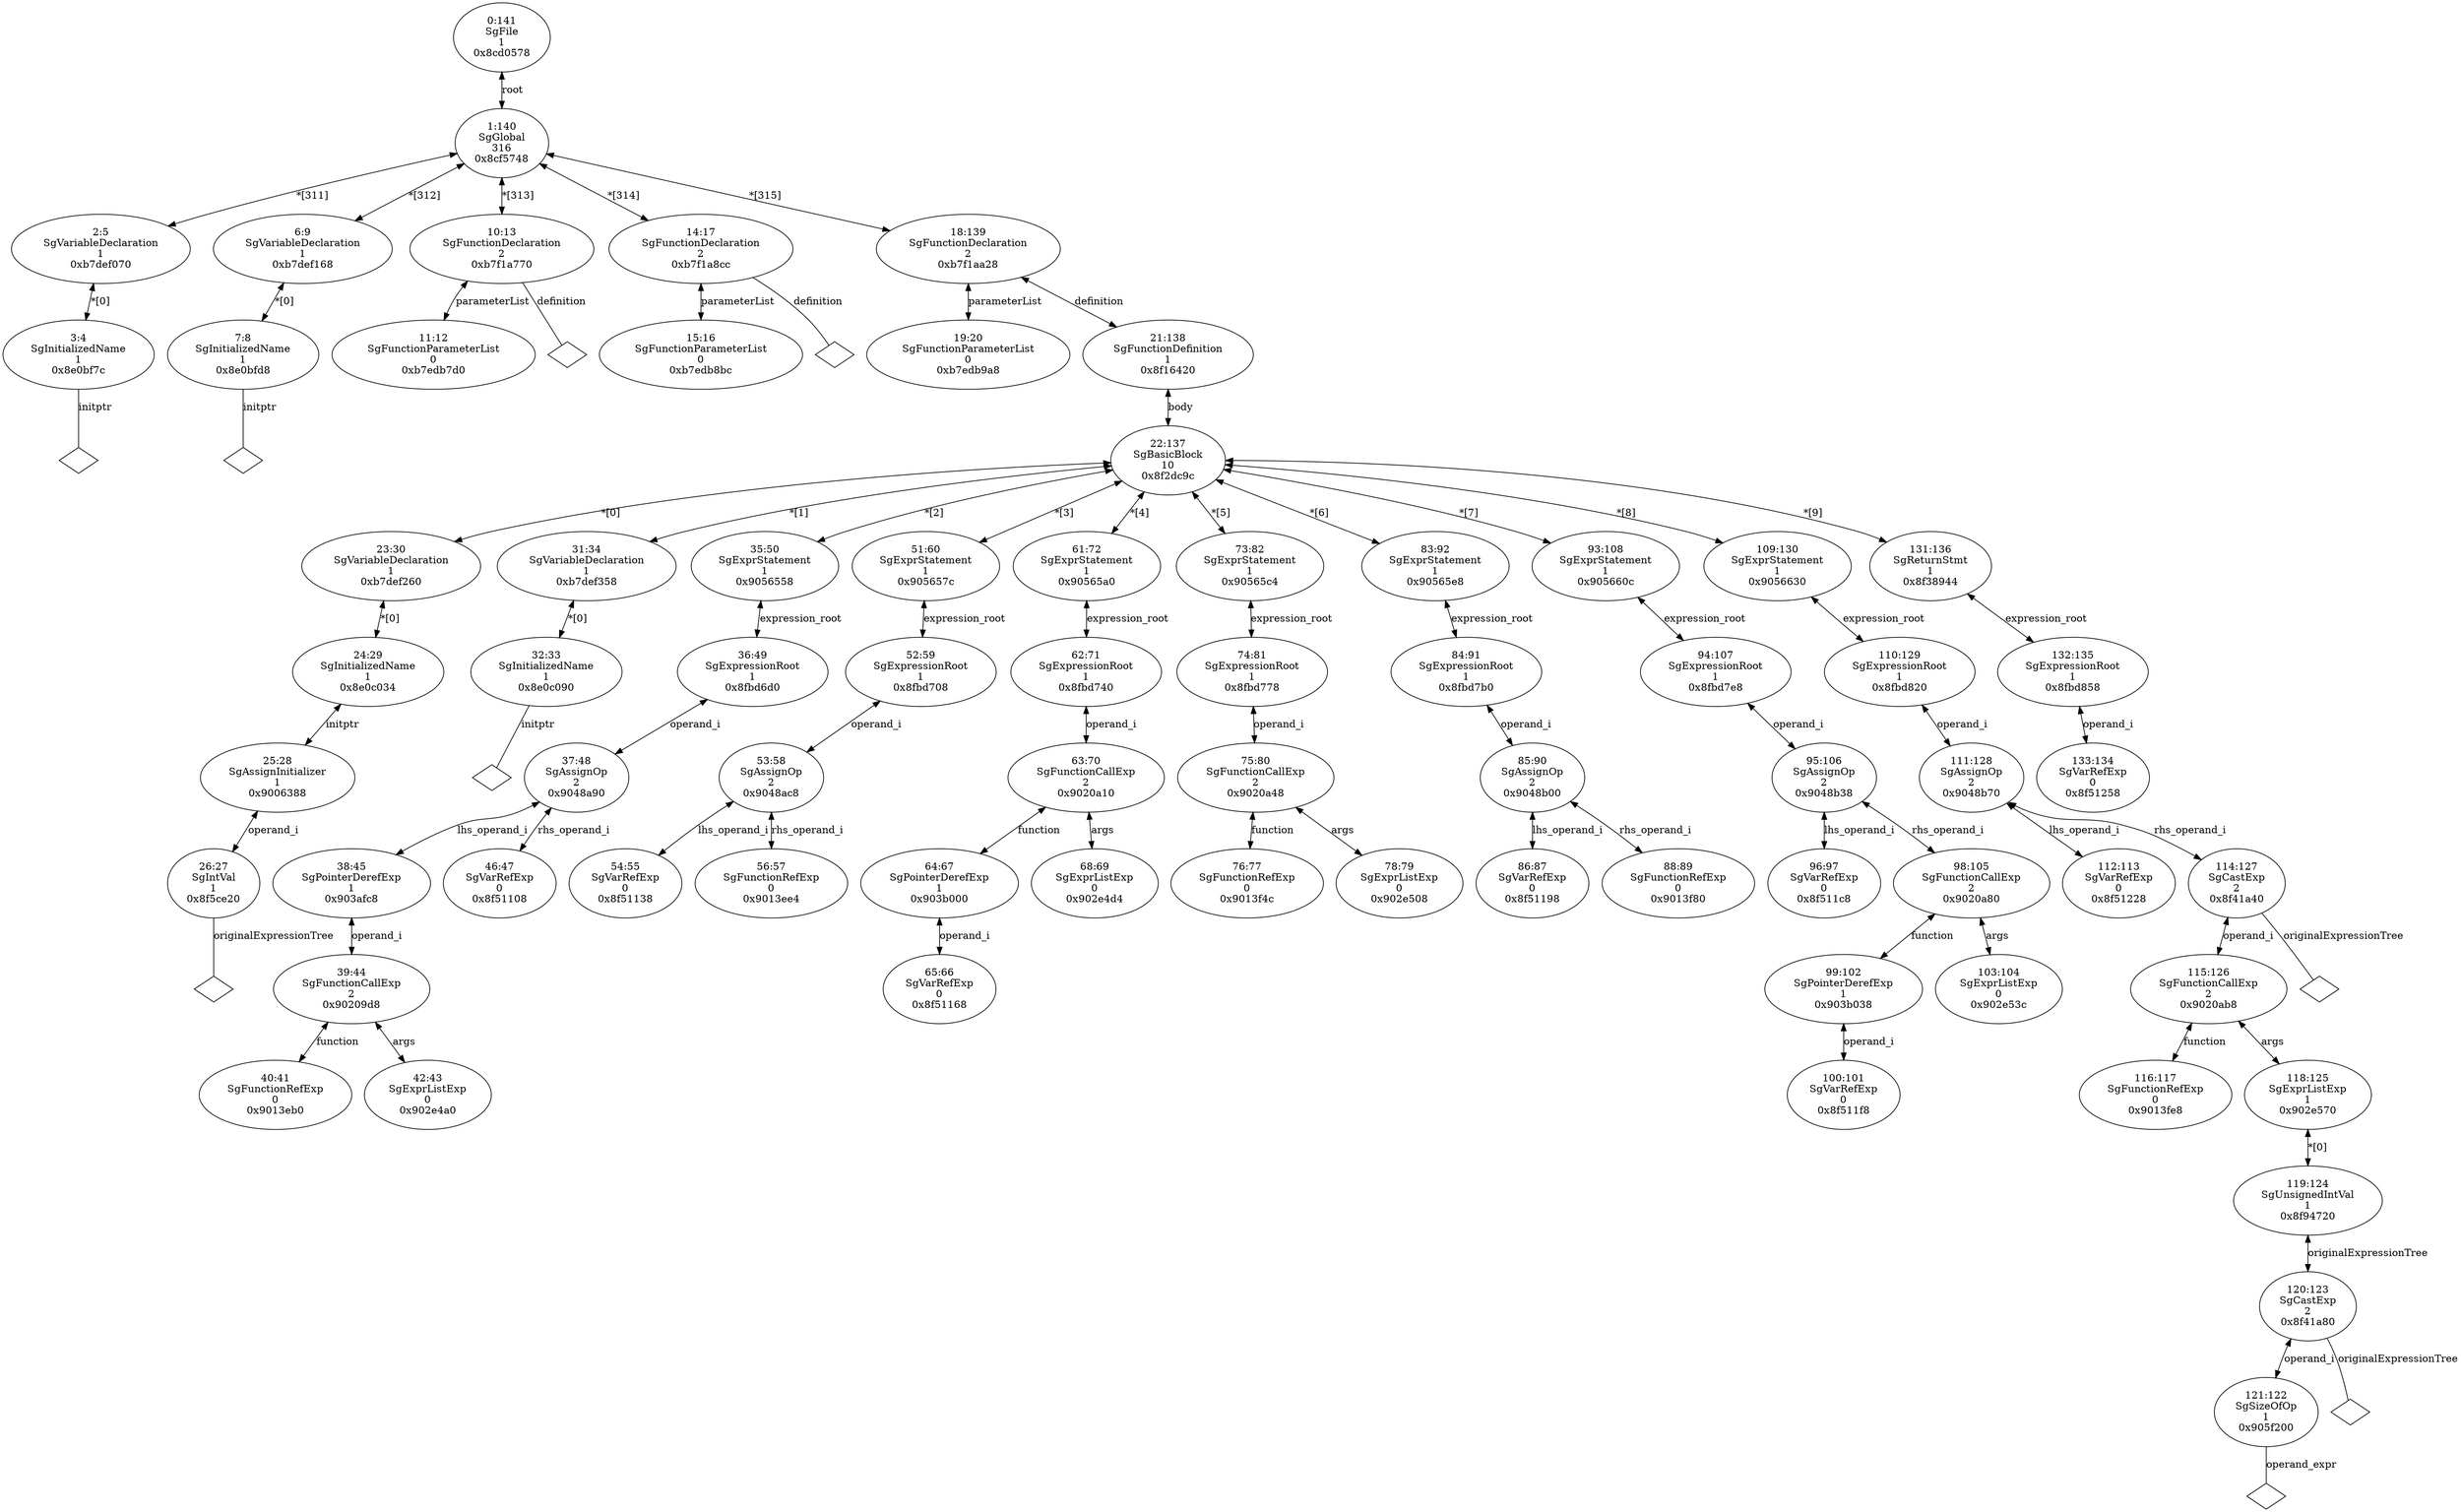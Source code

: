 digraph "G./func_call.c.dot" {
"0x8e0bf7c"[label="3:4\nSgInitializedName\n1\n0x8e0bf7c\n" ];
"0x8e0bf7c" -> "0x8e0bf7c__initptr__null"[label="initptr" dir=none ];
"0x8e0bf7c__initptr__null"[label="" shape=diamond ];
"0xb7def070"[label="2:5\nSgVariableDeclaration\n1\n0xb7def070\n" ];
"0xb7def070" -> "0x8e0bf7c"[label="*[0]" dir=both ];
"0x8e0bfd8"[label="7:8\nSgInitializedName\n1\n0x8e0bfd8\n" ];
"0x8e0bfd8" -> "0x8e0bfd8__initptr__null"[label="initptr" dir=none ];
"0x8e0bfd8__initptr__null"[label="" shape=diamond ];
"0xb7def168"[label="6:9\nSgVariableDeclaration\n1\n0xb7def168\n" ];
"0xb7def168" -> "0x8e0bfd8"[label="*[0]" dir=both ];
"0xb7edb7d0"[label="11:12\nSgFunctionParameterList\n0\n0xb7edb7d0\n" ];
"0xb7f1a770"[label="10:13\nSgFunctionDeclaration\n2\n0xb7f1a770\n" ];
"0xb7f1a770" -> "0xb7edb7d0"[label="parameterList" dir=both ];
"0xb7f1a770" -> "0xb7f1a770__definition__null"[label="definition" dir=none ];
"0xb7f1a770__definition__null"[label="" shape=diamond ];
"0xb7edb8bc"[label="15:16\nSgFunctionParameterList\n0\n0xb7edb8bc\n" ];
"0xb7f1a8cc"[label="14:17\nSgFunctionDeclaration\n2\n0xb7f1a8cc\n" ];
"0xb7f1a8cc" -> "0xb7edb8bc"[label="parameterList" dir=both ];
"0xb7f1a8cc" -> "0xb7f1a8cc__definition__null"[label="definition" dir=none ];
"0xb7f1a8cc__definition__null"[label="" shape=diamond ];
"0xb7edb9a8"[label="19:20\nSgFunctionParameterList\n0\n0xb7edb9a8\n" ];
"0x8f5ce20"[label="26:27\nSgIntVal\n1\n0x8f5ce20\n" ];
"0x8f5ce20" -> "0x8f5ce20__originalExpressionTree__null"[label="originalExpressionTree" dir=none ];
"0x8f5ce20__originalExpressionTree__null"[label="" shape=diamond ];
"0x9006388"[label="25:28\nSgAssignInitializer\n1\n0x9006388\n" ];
"0x9006388" -> "0x8f5ce20"[label="operand_i" dir=both ];
"0x8e0c034"[label="24:29\nSgInitializedName\n1\n0x8e0c034\n" ];
"0x8e0c034" -> "0x9006388"[label="initptr" dir=both ];
"0xb7def260"[label="23:30\nSgVariableDeclaration\n1\n0xb7def260\n" ];
"0xb7def260" -> "0x8e0c034"[label="*[0]" dir=both ];
"0x8e0c090"[label="32:33\nSgInitializedName\n1\n0x8e0c090\n" ];
"0x8e0c090" -> "0x8e0c090__initptr__null"[label="initptr" dir=none ];
"0x8e0c090__initptr__null"[label="" shape=diamond ];
"0xb7def358"[label="31:34\nSgVariableDeclaration\n1\n0xb7def358\n" ];
"0xb7def358" -> "0x8e0c090"[label="*[0]" dir=both ];
"0x9013eb0"[label="40:41\nSgFunctionRefExp\n0\n0x9013eb0\n" ];
"0x902e4a0"[label="42:43\nSgExprListExp\n0\n0x902e4a0\n" ];
"0x90209d8"[label="39:44\nSgFunctionCallExp\n2\n0x90209d8\n" ];
"0x90209d8" -> "0x9013eb0"[label="function" dir=both ];
"0x90209d8" -> "0x902e4a0"[label="args" dir=both ];
"0x903afc8"[label="38:45\nSgPointerDerefExp\n1\n0x903afc8\n" ];
"0x903afc8" -> "0x90209d8"[label="operand_i" dir=both ];
"0x8f51108"[label="46:47\nSgVarRefExp\n0\n0x8f51108\n" ];
"0x9048a90"[label="37:48\nSgAssignOp\n2\n0x9048a90\n" ];
"0x9048a90" -> "0x903afc8"[label="lhs_operand_i" dir=both ];
"0x9048a90" -> "0x8f51108"[label="rhs_operand_i" dir=both ];
"0x8fbd6d0"[label="36:49\nSgExpressionRoot\n1\n0x8fbd6d0\n" ];
"0x8fbd6d0" -> "0x9048a90"[label="operand_i" dir=both ];
"0x9056558"[label="35:50\nSgExprStatement\n1\n0x9056558\n" ];
"0x9056558" -> "0x8fbd6d0"[label="expression_root" dir=both ];
"0x8f51138"[label="54:55\nSgVarRefExp\n0\n0x8f51138\n" ];
"0x9013ee4"[label="56:57\nSgFunctionRefExp\n0\n0x9013ee4\n" ];
"0x9048ac8"[label="53:58\nSgAssignOp\n2\n0x9048ac8\n" ];
"0x9048ac8" -> "0x8f51138"[label="lhs_operand_i" dir=both ];
"0x9048ac8" -> "0x9013ee4"[label="rhs_operand_i" dir=both ];
"0x8fbd708"[label="52:59\nSgExpressionRoot\n1\n0x8fbd708\n" ];
"0x8fbd708" -> "0x9048ac8"[label="operand_i" dir=both ];
"0x905657c"[label="51:60\nSgExprStatement\n1\n0x905657c\n" ];
"0x905657c" -> "0x8fbd708"[label="expression_root" dir=both ];
"0x8f51168"[label="65:66\nSgVarRefExp\n0\n0x8f51168\n" ];
"0x903b000"[label="64:67\nSgPointerDerefExp\n1\n0x903b000\n" ];
"0x903b000" -> "0x8f51168"[label="operand_i" dir=both ];
"0x902e4d4"[label="68:69\nSgExprListExp\n0\n0x902e4d4\n" ];
"0x9020a10"[label="63:70\nSgFunctionCallExp\n2\n0x9020a10\n" ];
"0x9020a10" -> "0x903b000"[label="function" dir=both ];
"0x9020a10" -> "0x902e4d4"[label="args" dir=both ];
"0x8fbd740"[label="62:71\nSgExpressionRoot\n1\n0x8fbd740\n" ];
"0x8fbd740" -> "0x9020a10"[label="operand_i" dir=both ];
"0x90565a0"[label="61:72\nSgExprStatement\n1\n0x90565a0\n" ];
"0x90565a0" -> "0x8fbd740"[label="expression_root" dir=both ];
"0x9013f4c"[label="76:77\nSgFunctionRefExp\n0\n0x9013f4c\n" ];
"0x902e508"[label="78:79\nSgExprListExp\n0\n0x902e508\n" ];
"0x9020a48"[label="75:80\nSgFunctionCallExp\n2\n0x9020a48\n" ];
"0x9020a48" -> "0x9013f4c"[label="function" dir=both ];
"0x9020a48" -> "0x902e508"[label="args" dir=both ];
"0x8fbd778"[label="74:81\nSgExpressionRoot\n1\n0x8fbd778\n" ];
"0x8fbd778" -> "0x9020a48"[label="operand_i" dir=both ];
"0x90565c4"[label="73:82\nSgExprStatement\n1\n0x90565c4\n" ];
"0x90565c4" -> "0x8fbd778"[label="expression_root" dir=both ];
"0x8f51198"[label="86:87\nSgVarRefExp\n0\n0x8f51198\n" ];
"0x9013f80"[label="88:89\nSgFunctionRefExp\n0\n0x9013f80\n" ];
"0x9048b00"[label="85:90\nSgAssignOp\n2\n0x9048b00\n" ];
"0x9048b00" -> "0x8f51198"[label="lhs_operand_i" dir=both ];
"0x9048b00" -> "0x9013f80"[label="rhs_operand_i" dir=both ];
"0x8fbd7b0"[label="84:91\nSgExpressionRoot\n1\n0x8fbd7b0\n" ];
"0x8fbd7b0" -> "0x9048b00"[label="operand_i" dir=both ];
"0x90565e8"[label="83:92\nSgExprStatement\n1\n0x90565e8\n" ];
"0x90565e8" -> "0x8fbd7b0"[label="expression_root" dir=both ];
"0x8f511c8"[label="96:97\nSgVarRefExp\n0\n0x8f511c8\n" ];
"0x8f511f8"[label="100:101\nSgVarRefExp\n0\n0x8f511f8\n" ];
"0x903b038"[label="99:102\nSgPointerDerefExp\n1\n0x903b038\n" ];
"0x903b038" -> "0x8f511f8"[label="operand_i" dir=both ];
"0x902e53c"[label="103:104\nSgExprListExp\n0\n0x902e53c\n" ];
"0x9020a80"[label="98:105\nSgFunctionCallExp\n2\n0x9020a80\n" ];
"0x9020a80" -> "0x903b038"[label="function" dir=both ];
"0x9020a80" -> "0x902e53c"[label="args" dir=both ];
"0x9048b38"[label="95:106\nSgAssignOp\n2\n0x9048b38\n" ];
"0x9048b38" -> "0x8f511c8"[label="lhs_operand_i" dir=both ];
"0x9048b38" -> "0x9020a80"[label="rhs_operand_i" dir=both ];
"0x8fbd7e8"[label="94:107\nSgExpressionRoot\n1\n0x8fbd7e8\n" ];
"0x8fbd7e8" -> "0x9048b38"[label="operand_i" dir=both ];
"0x905660c"[label="93:108\nSgExprStatement\n1\n0x905660c\n" ];
"0x905660c" -> "0x8fbd7e8"[label="expression_root" dir=both ];
"0x8f51228"[label="112:113\nSgVarRefExp\n0\n0x8f51228\n" ];
"0x9013fe8"[label="116:117\nSgFunctionRefExp\n0\n0x9013fe8\n" ];
"0x905f200"[label="121:122\nSgSizeOfOp\n1\n0x905f200\n" ];
"0x905f200" -> "0x905f200__operand_expr__null"[label="operand_expr" dir=none ];
"0x905f200__operand_expr__null"[label="" shape=diamond ];
"0x8f41a80"[label="120:123\nSgCastExp\n2\n0x8f41a80\n" ];
"0x8f41a80" -> "0x905f200"[label="operand_i" dir=both ];
"0x8f41a80" -> "0x8f41a80__originalExpressionTree__null"[label="originalExpressionTree" dir=none ];
"0x8f41a80__originalExpressionTree__null"[label="" shape=diamond ];
"0x8f94720"[label="119:124\nSgUnsignedIntVal\n1\n0x8f94720\n" ];
"0x8f94720" -> "0x8f41a80"[label="originalExpressionTree" dir=both ];
"0x902e570"[label="118:125\nSgExprListExp\n1\n0x902e570\n" ];
"0x902e570" -> "0x8f94720"[label="*[0]" dir=both ];
"0x9020ab8"[label="115:126\nSgFunctionCallExp\n2\n0x9020ab8\n" ];
"0x9020ab8" -> "0x9013fe8"[label="function" dir=both ];
"0x9020ab8" -> "0x902e570"[label="args" dir=both ];
"0x8f41a40"[label="114:127\nSgCastExp\n2\n0x8f41a40\n" ];
"0x8f41a40" -> "0x9020ab8"[label="operand_i" dir=both ];
"0x8f41a40" -> "0x8f41a40__originalExpressionTree__null"[label="originalExpressionTree" dir=none ];
"0x8f41a40__originalExpressionTree__null"[label="" shape=diamond ];
"0x9048b70"[label="111:128\nSgAssignOp\n2\n0x9048b70\n" ];
"0x9048b70" -> "0x8f51228"[label="lhs_operand_i" dir=both ];
"0x9048b70" -> "0x8f41a40"[label="rhs_operand_i" dir=both ];
"0x8fbd820"[label="110:129\nSgExpressionRoot\n1\n0x8fbd820\n" ];
"0x8fbd820" -> "0x9048b70"[label="operand_i" dir=both ];
"0x9056630"[label="109:130\nSgExprStatement\n1\n0x9056630\n" ];
"0x9056630" -> "0x8fbd820"[label="expression_root" dir=both ];
"0x8f51258"[label="133:134\nSgVarRefExp\n0\n0x8f51258\n" ];
"0x8fbd858"[label="132:135\nSgExpressionRoot\n1\n0x8fbd858\n" ];
"0x8fbd858" -> "0x8f51258"[label="operand_i" dir=both ];
"0x8f38944"[label="131:136\nSgReturnStmt\n1\n0x8f38944\n" ];
"0x8f38944" -> "0x8fbd858"[label="expression_root" dir=both ];
"0x8f2dc9c"[label="22:137\nSgBasicBlock\n10\n0x8f2dc9c\n" ];
"0x8f2dc9c" -> "0xb7def260"[label="*[0]" dir=both ];
"0x8f2dc9c" -> "0xb7def358"[label="*[1]" dir=both ];
"0x8f2dc9c" -> "0x9056558"[label="*[2]" dir=both ];
"0x8f2dc9c" -> "0x905657c"[label="*[3]" dir=both ];
"0x8f2dc9c" -> "0x90565a0"[label="*[4]" dir=both ];
"0x8f2dc9c" -> "0x90565c4"[label="*[5]" dir=both ];
"0x8f2dc9c" -> "0x90565e8"[label="*[6]" dir=both ];
"0x8f2dc9c" -> "0x905660c"[label="*[7]" dir=both ];
"0x8f2dc9c" -> "0x9056630"[label="*[8]" dir=both ];
"0x8f2dc9c" -> "0x8f38944"[label="*[9]" dir=both ];
"0x8f16420"[label="21:138\nSgFunctionDefinition\n1\n0x8f16420\n" ];
"0x8f16420" -> "0x8f2dc9c"[label="body" dir=both ];
"0xb7f1aa28"[label="18:139\nSgFunctionDeclaration\n2\n0xb7f1aa28\n" ];
"0xb7f1aa28" -> "0xb7edb9a8"[label="parameterList" dir=both ];
"0xb7f1aa28" -> "0x8f16420"[label="definition" dir=both ];
"0x8cf5748"[label="1:140\nSgGlobal\n316\n0x8cf5748\n" ];
"0x8cf5748" -> "0xb7def070"[label="*[311]" dir=both ];
"0x8cf5748" -> "0xb7def168"[label="*[312]" dir=both ];
"0x8cf5748" -> "0xb7f1a770"[label="*[313]" dir=both ];
"0x8cf5748" -> "0xb7f1a8cc"[label="*[314]" dir=both ];
"0x8cf5748" -> "0xb7f1aa28"[label="*[315]" dir=both ];
"0x8cd0578"[label="0:141\nSgFile\n1\n0x8cd0578\n" ];
"0x8cd0578" -> "0x8cf5748"[label="root" dir=both ];
}
